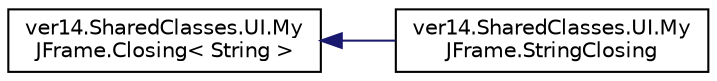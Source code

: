 digraph "Graphical Class Hierarchy"
{
 // LATEX_PDF_SIZE
  edge [fontname="Helvetica",fontsize="10",labelfontname="Helvetica",labelfontsize="10"];
  node [fontname="Helvetica",fontsize="10",shape=record];
  rankdir="LR";
  Node0 [label="ver14.SharedClasses.UI.My\lJFrame.Closing\< String \>",height=0.2,width=0.4,color="black", fillcolor="white", style="filled",URL="$interfacever14_1_1_shared_classes_1_1_u_i_1_1_my_j_frame_1_1_closing.html",tooltip=" "];
  Node0 -> Node1 [dir="back",color="midnightblue",fontsize="10",style="solid",fontname="Helvetica"];
  Node1 [label="ver14.SharedClasses.UI.My\lJFrame.StringClosing",height=0.2,width=0.4,color="black", fillcolor="white", style="filled",URL="$interfacever14_1_1_shared_classes_1_1_u_i_1_1_my_j_frame_1_1_string_closing.html",tooltip=" "];
}
